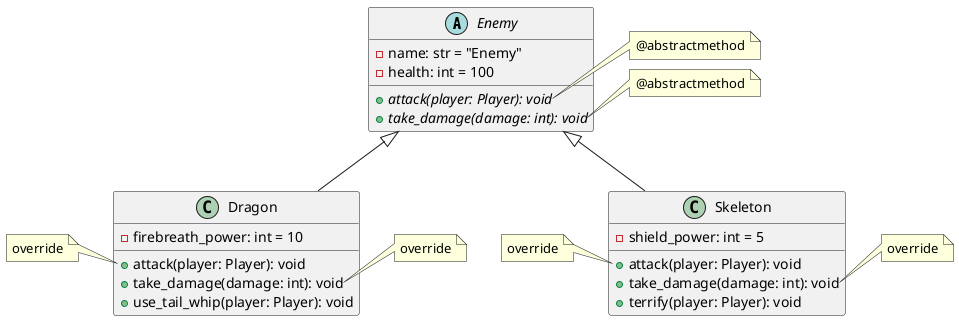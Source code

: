 @startuml

abstract Enemy{
    -name: str = "Enemy"
    -health: int = 100
    +{abstract} attack(player: Player): void
    +{abstract} take_damage(damage: int): void
}

class Skeleton{
    -shield_power: int = 5
    +attack(player: Player): void
    +take_damage(damage: int): void
    +terrify(player: Player): void
}

class Dragon{
    -firebreath_power: int = 10
    +attack(player: Player): void
    +take_damage(damage: int): void
    +use_tail_whip(player: Player): void
}

class Skeleton extends Enemy
class Dragon extends Enemy

note right of Enemy::attack
    @abstractmethod
end note

note right of Enemy::take_damage
    @abstractmethod
end note

note right of Dragon::take_damage
    override
end note

note right of Skeleton::take_damage
    override
end note

note left of Dragon::attack
    override
end note

note left of Skeleton::attack
    override
end note



@enduml